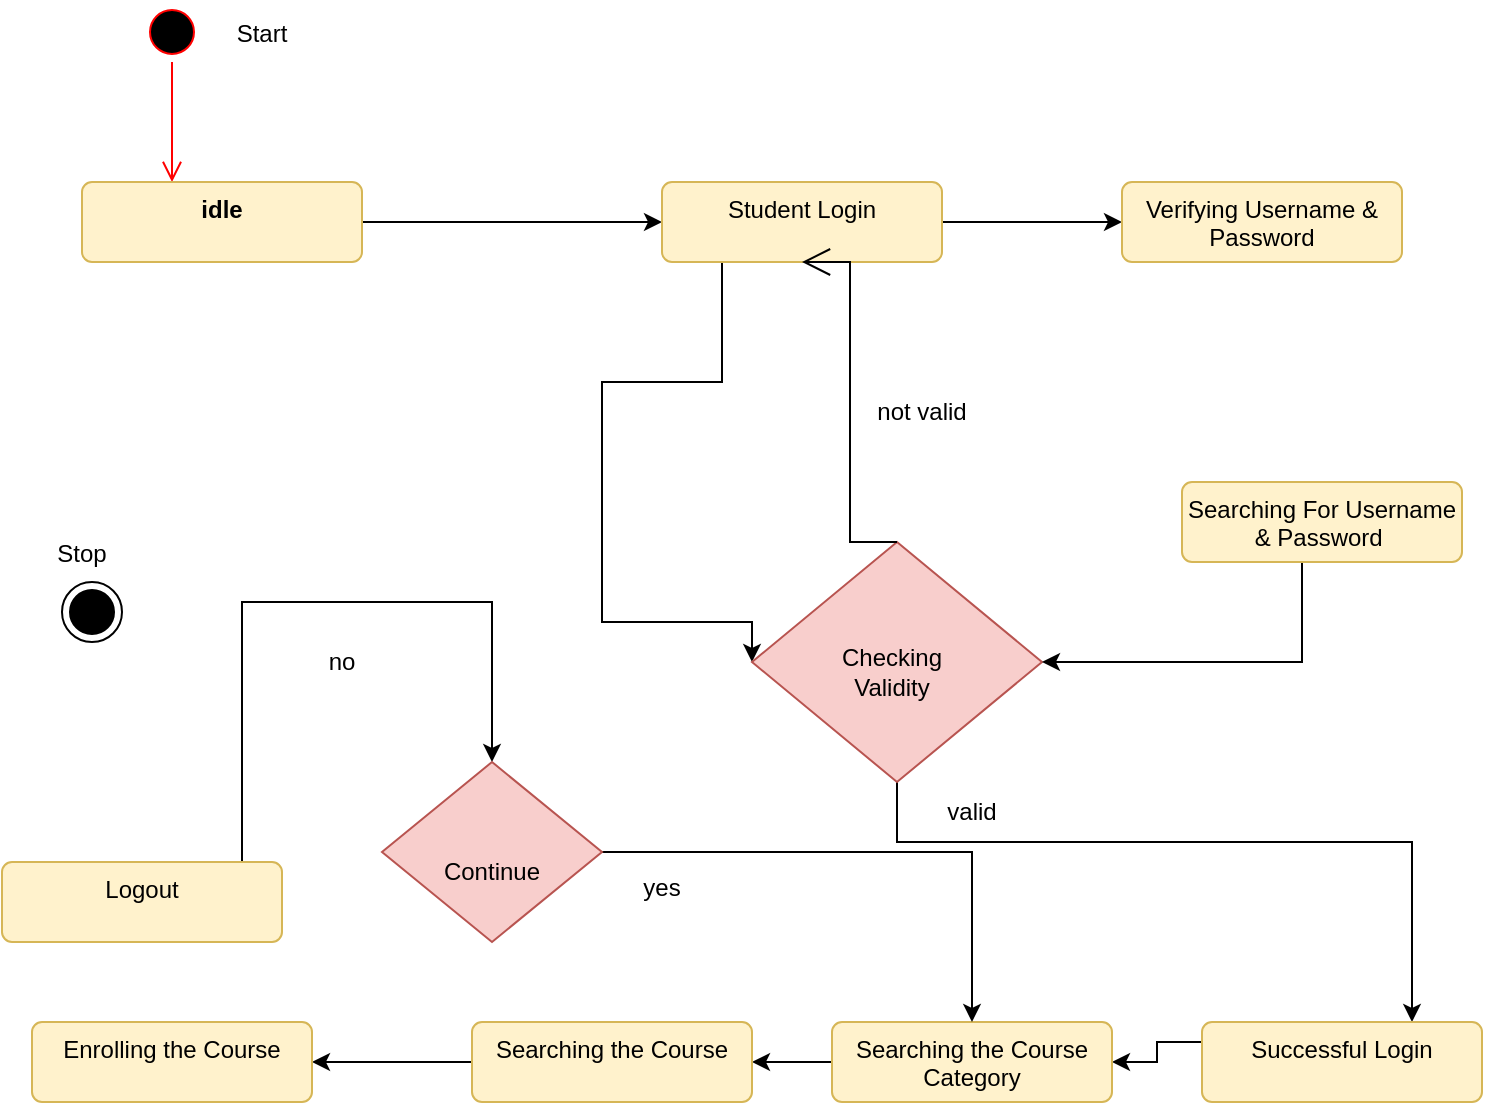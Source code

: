 <mxfile version="24.4.4" type="github">
  <diagram name="Page-1" id="xQLV07eBqESamvr4g-9W">
    <mxGraphModel dx="1525" dy="668" grid="1" gridSize="10" guides="1" tooltips="1" connect="1" arrows="1" fold="1" page="1" pageScale="1" pageWidth="850" pageHeight="1100" math="0" shadow="0">
      <root>
        <mxCell id="0" />
        <mxCell id="1" parent="0" />
        <mxCell id="cI4nOcUftlIpL_gw39D--1" value="" style="ellipse;html=1;shape=startState;fillColor=#000000;strokeColor=#ff0000;" vertex="1" parent="1">
          <mxGeometry x="80" y="50" width="30" height="30" as="geometry" />
        </mxCell>
        <mxCell id="cI4nOcUftlIpL_gw39D--2" value="" style="edgeStyle=orthogonalEdgeStyle;html=1;verticalAlign=bottom;endArrow=open;endSize=8;strokeColor=#ff0000;rounded=0;" edge="1" source="cI4nOcUftlIpL_gw39D--1" parent="1">
          <mxGeometry relative="1" as="geometry">
            <mxPoint x="95" y="140" as="targetPoint" />
          </mxGeometry>
        </mxCell>
        <mxCell id="cI4nOcUftlIpL_gw39D--21" style="edgeStyle=orthogonalEdgeStyle;rounded=0;orthogonalLoop=1;jettySize=auto;html=1;entryX=0;entryY=0.5;entryDx=0;entryDy=0;" edge="1" parent="1" source="cI4nOcUftlIpL_gw39D--3" target="cI4nOcUftlIpL_gw39D--4">
          <mxGeometry relative="1" as="geometry" />
        </mxCell>
        <mxCell id="cI4nOcUftlIpL_gw39D--3" value="&lt;b&gt;idle&lt;/b&gt;" style="html=1;align=center;verticalAlign=top;rounded=1;absoluteArcSize=1;arcSize=10;dashed=0;whiteSpace=wrap;fillColor=#fff2cc;strokeColor=#d6b656;" vertex="1" parent="1">
          <mxGeometry x="50" y="140" width="140" height="40" as="geometry" />
        </mxCell>
        <mxCell id="cI4nOcUftlIpL_gw39D--10" style="edgeStyle=orthogonalEdgeStyle;rounded=0;orthogonalLoop=1;jettySize=auto;html=1;entryX=0;entryY=0.5;entryDx=0;entryDy=0;" edge="1" parent="1" source="cI4nOcUftlIpL_gw39D--4" target="cI4nOcUftlIpL_gw39D--6">
          <mxGeometry relative="1" as="geometry">
            <Array as="points">
              <mxPoint x="370" y="240" />
              <mxPoint x="310" y="240" />
              <mxPoint x="310" y="360" />
            </Array>
          </mxGeometry>
        </mxCell>
        <mxCell id="cI4nOcUftlIpL_gw39D--22" style="edgeStyle=orthogonalEdgeStyle;rounded=0;orthogonalLoop=1;jettySize=auto;html=1;exitX=1;exitY=0.5;exitDx=0;exitDy=0;entryX=0;entryY=0.5;entryDx=0;entryDy=0;" edge="1" parent="1" source="cI4nOcUftlIpL_gw39D--4" target="cI4nOcUftlIpL_gw39D--5">
          <mxGeometry relative="1" as="geometry" />
        </mxCell>
        <mxCell id="cI4nOcUftlIpL_gw39D--4" value="Student Login" style="html=1;align=center;verticalAlign=top;rounded=1;absoluteArcSize=1;arcSize=10;dashed=0;whiteSpace=wrap;fillColor=#fff2cc;strokeColor=#d6b656;" vertex="1" parent="1">
          <mxGeometry x="340" y="140" width="140" height="40" as="geometry" />
        </mxCell>
        <mxCell id="cI4nOcUftlIpL_gw39D--5" value="Verifying Username &amp;amp; Password" style="html=1;align=center;verticalAlign=top;rounded=1;absoluteArcSize=1;arcSize=10;dashed=0;whiteSpace=wrap;fillColor=#fff2cc;strokeColor=#d6b656;" vertex="1" parent="1">
          <mxGeometry x="570" y="140" width="140" height="40" as="geometry" />
        </mxCell>
        <mxCell id="cI4nOcUftlIpL_gw39D--25" style="edgeStyle=orthogonalEdgeStyle;rounded=0;orthogonalLoop=1;jettySize=auto;html=1;exitX=0.5;exitY=1;exitDx=0;exitDy=0;entryX=0.75;entryY=0;entryDx=0;entryDy=0;" edge="1" parent="1" source="cI4nOcUftlIpL_gw39D--6" target="cI4nOcUftlIpL_gw39D--12">
          <mxGeometry relative="1" as="geometry">
            <Array as="points">
              <mxPoint x="458" y="470" />
              <mxPoint x="715" y="470" />
            </Array>
          </mxGeometry>
        </mxCell>
        <mxCell id="cI4nOcUftlIpL_gw39D--6" value="" style="shape=rhombus;html=1;labelPosition=right;align=left;verticalAlign=middle;fillColor=#f8cecc;strokeColor=#b85450;" vertex="1" parent="1">
          <mxGeometry x="385" y="320" width="145" height="120" as="geometry" />
        </mxCell>
        <mxCell id="cI4nOcUftlIpL_gw39D--7" value="" style="edgeStyle=elbowEdgeStyle;html=1;elbow=horizontal;align=right;verticalAlign=bottom;rounded=0;labelBackgroundColor=none;endArrow=open;endSize=12;exitX=0.5;exitY=0;exitDx=0;exitDy=0;entryX=0.5;entryY=1;entryDx=0;entryDy=0;" edge="1" target="cI4nOcUftlIpL_gw39D--4" parent="1" source="cI4nOcUftlIpL_gw39D--6">
          <mxGeometry relative="1" as="geometry">
            <mxPoint x="420" y="300" as="sourcePoint" />
            <mxPoint x="480" y="270" as="targetPoint" />
          </mxGeometry>
        </mxCell>
        <mxCell id="cI4nOcUftlIpL_gw39D--24" style="edgeStyle=orthogonalEdgeStyle;rounded=0;orthogonalLoop=1;jettySize=auto;html=1;entryX=1;entryY=0.5;entryDx=0;entryDy=0;" edge="1" parent="1" source="cI4nOcUftlIpL_gw39D--11" target="cI4nOcUftlIpL_gw39D--6">
          <mxGeometry relative="1" as="geometry">
            <Array as="points">
              <mxPoint x="660" y="380" />
            </Array>
          </mxGeometry>
        </mxCell>
        <mxCell id="cI4nOcUftlIpL_gw39D--11" value="Searching For Username &amp;amp; Password&amp;nbsp;" style="html=1;align=center;verticalAlign=top;rounded=1;absoluteArcSize=1;arcSize=10;dashed=0;whiteSpace=wrap;fillColor=#fff2cc;strokeColor=#d6b656;" vertex="1" parent="1">
          <mxGeometry x="600" y="290" width="140" height="40" as="geometry" />
        </mxCell>
        <mxCell id="cI4nOcUftlIpL_gw39D--26" style="edgeStyle=orthogonalEdgeStyle;rounded=0;orthogonalLoop=1;jettySize=auto;html=1;exitX=0;exitY=0.25;exitDx=0;exitDy=0;entryX=1;entryY=0.5;entryDx=0;entryDy=0;" edge="1" parent="1" source="cI4nOcUftlIpL_gw39D--12" target="cI4nOcUftlIpL_gw39D--13">
          <mxGeometry relative="1" as="geometry" />
        </mxCell>
        <mxCell id="cI4nOcUftlIpL_gw39D--12" value="Successful Login" style="html=1;align=center;verticalAlign=top;rounded=1;absoluteArcSize=1;arcSize=10;dashed=0;whiteSpace=wrap;fillColor=#fff2cc;strokeColor=#d6b656;" vertex="1" parent="1">
          <mxGeometry x="610" y="560" width="140" height="40" as="geometry" />
        </mxCell>
        <mxCell id="cI4nOcUftlIpL_gw39D--27" style="edgeStyle=orthogonalEdgeStyle;rounded=0;orthogonalLoop=1;jettySize=auto;html=1;exitX=0;exitY=0.5;exitDx=0;exitDy=0;entryX=1;entryY=0.5;entryDx=0;entryDy=0;" edge="1" parent="1" source="cI4nOcUftlIpL_gw39D--13" target="cI4nOcUftlIpL_gw39D--14">
          <mxGeometry relative="1" as="geometry" />
        </mxCell>
        <mxCell id="cI4nOcUftlIpL_gw39D--13" value="Searching the Course Category" style="html=1;align=center;verticalAlign=top;rounded=1;absoluteArcSize=1;arcSize=10;dashed=0;whiteSpace=wrap;fillColor=#fff2cc;strokeColor=#d6b656;" vertex="1" parent="1">
          <mxGeometry x="425" y="560" width="140" height="40" as="geometry" />
        </mxCell>
        <mxCell id="cI4nOcUftlIpL_gw39D--28" style="edgeStyle=orthogonalEdgeStyle;rounded=0;orthogonalLoop=1;jettySize=auto;html=1;entryX=1;entryY=0.5;entryDx=0;entryDy=0;" edge="1" parent="1" source="cI4nOcUftlIpL_gw39D--14" target="cI4nOcUftlIpL_gw39D--15">
          <mxGeometry relative="1" as="geometry" />
        </mxCell>
        <mxCell id="cI4nOcUftlIpL_gw39D--14" value="Searching the Course" style="html=1;align=center;verticalAlign=top;rounded=1;absoluteArcSize=1;arcSize=10;dashed=0;whiteSpace=wrap;fillColor=#fff2cc;strokeColor=#d6b656;" vertex="1" parent="1">
          <mxGeometry x="245" y="560" width="140" height="40" as="geometry" />
        </mxCell>
        <mxCell id="cI4nOcUftlIpL_gw39D--15" value="Enrolling the Course" style="html=1;align=center;verticalAlign=top;rounded=1;absoluteArcSize=1;arcSize=10;dashed=0;whiteSpace=wrap;fillColor=#fff2cc;strokeColor=#d6b656;" vertex="1" parent="1">
          <mxGeometry x="25" y="560" width="140" height="40" as="geometry" />
        </mxCell>
        <mxCell id="cI4nOcUftlIpL_gw39D--29" style="edgeStyle=orthogonalEdgeStyle;rounded=0;orthogonalLoop=1;jettySize=auto;html=1;entryX=0.5;entryY=0;entryDx=0;entryDy=0;" edge="1" parent="1" source="cI4nOcUftlIpL_gw39D--16" target="cI4nOcUftlIpL_gw39D--17">
          <mxGeometry relative="1" as="geometry">
            <Array as="points">
              <mxPoint x="130" y="350" />
              <mxPoint x="255" y="350" />
            </Array>
          </mxGeometry>
        </mxCell>
        <mxCell id="cI4nOcUftlIpL_gw39D--16" value="Logout" style="html=1;align=center;verticalAlign=top;rounded=1;absoluteArcSize=1;arcSize=10;dashed=0;whiteSpace=wrap;fillColor=#fff2cc;strokeColor=#d6b656;" vertex="1" parent="1">
          <mxGeometry x="10" y="480" width="140" height="40" as="geometry" />
        </mxCell>
        <mxCell id="cI4nOcUftlIpL_gw39D--30" style="edgeStyle=orthogonalEdgeStyle;rounded=0;orthogonalLoop=1;jettySize=auto;html=1;entryX=0.5;entryY=0;entryDx=0;entryDy=0;" edge="1" parent="1" source="cI4nOcUftlIpL_gw39D--17" target="cI4nOcUftlIpL_gw39D--13">
          <mxGeometry relative="1" as="geometry" />
        </mxCell>
        <mxCell id="cI4nOcUftlIpL_gw39D--17" value="" style="shape=rhombus;html=1;labelPosition=right;align=left;verticalAlign=middle;fillColor=#f8cecc;strokeColor=#b85450;" vertex="1" parent="1">
          <mxGeometry x="200" y="430" width="110" height="90" as="geometry" />
        </mxCell>
        <mxCell id="cI4nOcUftlIpL_gw39D--31" value="" style="ellipse;html=1;shape=endState;fillColor=strokeColor;" vertex="1" parent="1">
          <mxGeometry x="40" y="340" width="30" height="30" as="geometry" />
        </mxCell>
        <mxCell id="cI4nOcUftlIpL_gw39D--32" value="Stop" style="text;html=1;align=center;verticalAlign=middle;whiteSpace=wrap;rounded=0;" vertex="1" parent="1">
          <mxGeometry x="20" y="311" width="60" height="30" as="geometry" />
        </mxCell>
        <mxCell id="cI4nOcUftlIpL_gw39D--33" value="Continue" style="text;html=1;align=center;verticalAlign=middle;whiteSpace=wrap;rounded=0;" vertex="1" parent="1">
          <mxGeometry x="225" y="470" width="60" height="30" as="geometry" />
        </mxCell>
        <mxCell id="cI4nOcUftlIpL_gw39D--34" value="Checking&lt;div&gt;Validity&lt;/div&gt;" style="text;html=1;align=center;verticalAlign=middle;whiteSpace=wrap;rounded=0;" vertex="1" parent="1">
          <mxGeometry x="425" y="370" width="60" height="30" as="geometry" />
        </mxCell>
        <mxCell id="cI4nOcUftlIpL_gw39D--35" value="not valid" style="text;html=1;align=center;verticalAlign=middle;whiteSpace=wrap;rounded=0;" vertex="1" parent="1">
          <mxGeometry x="440" y="240" width="60" height="30" as="geometry" />
        </mxCell>
        <mxCell id="cI4nOcUftlIpL_gw39D--36" value="valid" style="text;html=1;align=center;verticalAlign=middle;whiteSpace=wrap;rounded=0;" vertex="1" parent="1">
          <mxGeometry x="465" y="440" width="60" height="30" as="geometry" />
        </mxCell>
        <mxCell id="cI4nOcUftlIpL_gw39D--37" value="yes" style="text;html=1;align=center;verticalAlign=middle;whiteSpace=wrap;rounded=0;" vertex="1" parent="1">
          <mxGeometry x="310" y="470" width="60" height="45" as="geometry" />
        </mxCell>
        <mxCell id="cI4nOcUftlIpL_gw39D--40" value="no" style="text;html=1;align=center;verticalAlign=middle;whiteSpace=wrap;rounded=0;" vertex="1" parent="1">
          <mxGeometry x="150" y="365" width="60" height="30" as="geometry" />
        </mxCell>
        <mxCell id="cI4nOcUftlIpL_gw39D--43" value="Start" style="text;html=1;align=center;verticalAlign=middle;whiteSpace=wrap;rounded=0;" vertex="1" parent="1">
          <mxGeometry x="110" y="51" width="60" height="30" as="geometry" />
        </mxCell>
      </root>
    </mxGraphModel>
  </diagram>
</mxfile>
